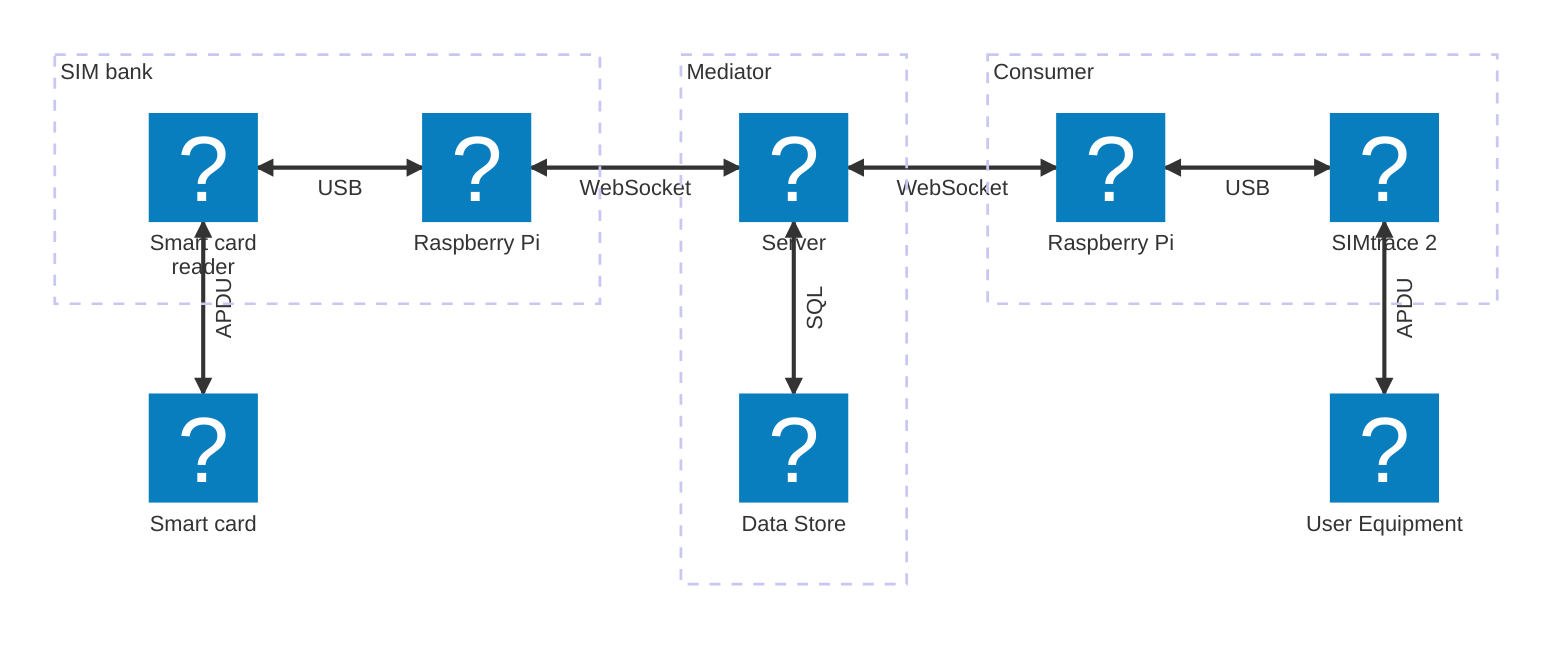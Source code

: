 architecture-beta
  group simbank[SIM bank]
  group consumer[Consumer]
  group mediator[Mediator]

  service sim(solar:sim-card-linear)[Smart card]
  service ue(solar:wi-fi-router-linear)[User Equipment]

  service reader(solar:flash-drive-linear)[Smart card reader] in simbank
  service rpi1(solar:ssd-square-linear)[Raspberry Pi] in simbank

  service simtrace(solar:flash-drive-linear)[SIMtrace 2] in consumer
  service rpi2(solar:ssd-square-linear)[Raspberry Pi] in consumer

  service server(solar:server-linear)[Server] in mediator
  service datastore(solar:database-linear)[Data Store] in mediator

  sim:T <-[APDU]-> B:reader
  reader:R <-[USB]-> L:rpi1
  ue:T <-[APDU]-> B:simtrace
  simtrace:L <-[USB]-> R:rpi2
  rpi1:R <-[WebSocket]-> L:server
  rpi2:L <-[WebSocket]-> R:server
  server:B <-[SQL]-> T:datastore